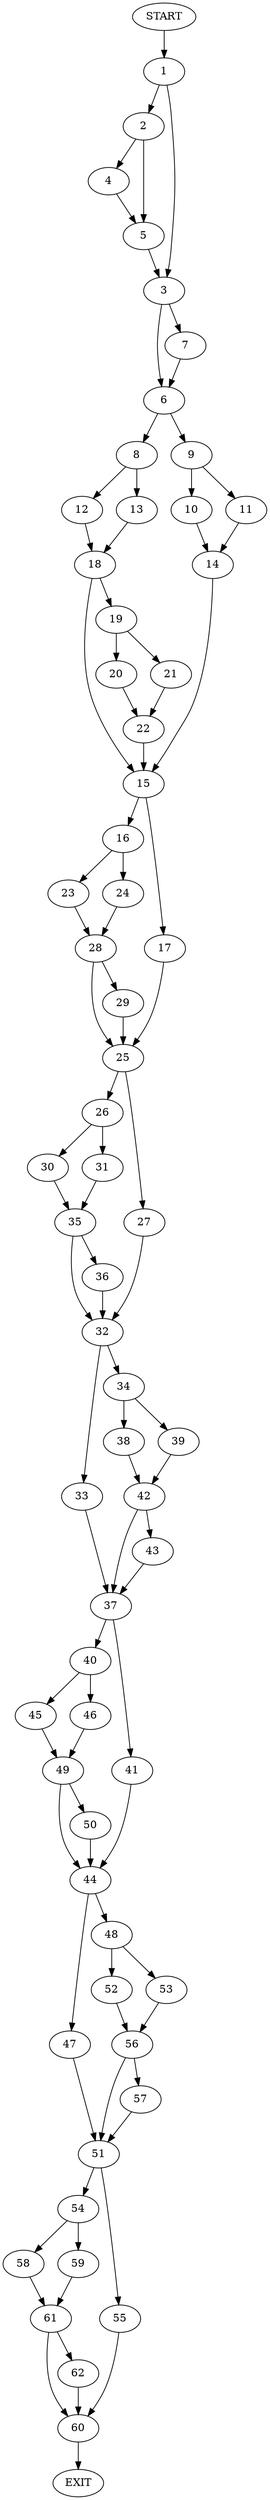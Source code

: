 digraph {
0 [label="START"]
63 [label="EXIT"]
0 -> 1
1 -> 2
1 -> 3
2 -> 4
2 -> 5
3 -> 6
3 -> 7
5 -> 3
4 -> 5
7 -> 6
6 -> 8
6 -> 9
9 -> 10
9 -> 11
8 -> 12
8 -> 13
11 -> 14
10 -> 14
14 -> 15
15 -> 16
15 -> 17
13 -> 18
12 -> 18
18 -> 15
18 -> 19
19 -> 20
19 -> 21
21 -> 22
20 -> 22
22 -> 15
16 -> 23
16 -> 24
17 -> 25
25 -> 26
25 -> 27
24 -> 28
23 -> 28
28 -> 29
28 -> 25
29 -> 25
26 -> 30
26 -> 31
27 -> 32
32 -> 33
32 -> 34
30 -> 35
31 -> 35
35 -> 32
35 -> 36
36 -> 32
33 -> 37
34 -> 38
34 -> 39
37 -> 40
37 -> 41
39 -> 42
38 -> 42
42 -> 37
42 -> 43
43 -> 37
41 -> 44
40 -> 45
40 -> 46
44 -> 47
44 -> 48
45 -> 49
46 -> 49
49 -> 50
49 -> 44
50 -> 44
47 -> 51
48 -> 52
48 -> 53
51 -> 54
51 -> 55
53 -> 56
52 -> 56
56 -> 51
56 -> 57
57 -> 51
54 -> 58
54 -> 59
55 -> 60
60 -> 63
59 -> 61
58 -> 61
61 -> 60
61 -> 62
62 -> 60
}
